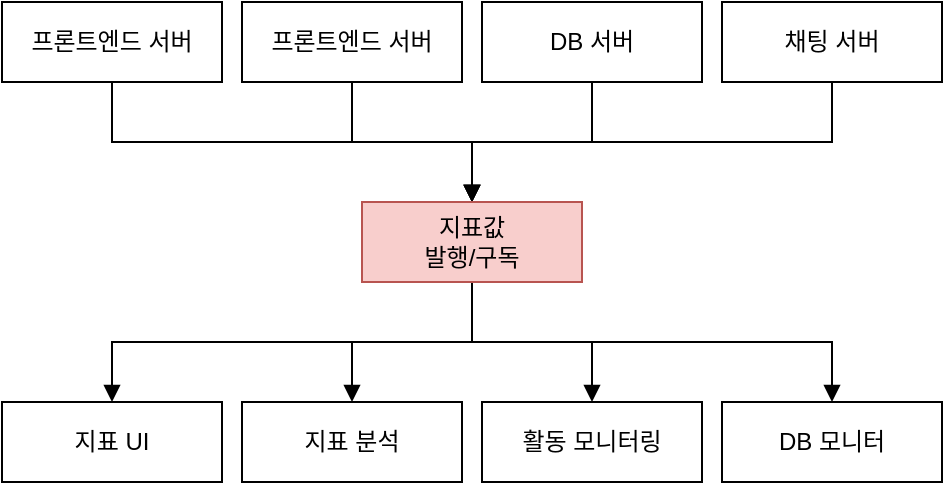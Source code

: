<mxfile version="24.7.5">
  <diagram name="페이지-1" id="aJzW5GNkEE1dbeW5jrAg">
    <mxGraphModel dx="1114" dy="894" grid="1" gridSize="10" guides="1" tooltips="1" connect="1" arrows="1" fold="1" page="1" pageScale="1" pageWidth="827" pageHeight="1169" math="0" shadow="0">
      <root>
        <mxCell id="0" />
        <mxCell id="1" parent="0" />
        <mxCell id="AuJ39ZWcQfxhMA6COfKJ-26" style="edgeStyle=orthogonalEdgeStyle;rounded=0;orthogonalLoop=1;jettySize=auto;html=1;entryX=0.5;entryY=0;entryDx=0;entryDy=0;endArrow=block;endFill=1;" edge="1" parent="1" source="AuJ39ZWcQfxhMA6COfKJ-5" target="AuJ39ZWcQfxhMA6COfKJ-25">
          <mxGeometry relative="1" as="geometry">
            <Array as="points">
              <mxPoint x="115" y="120" />
              <mxPoint x="295" y="120" />
            </Array>
          </mxGeometry>
        </mxCell>
        <mxCell id="AuJ39ZWcQfxhMA6COfKJ-5" value="프론트엔드 서버" style="rounded=0;whiteSpace=wrap;html=1;" vertex="1" parent="1">
          <mxGeometry x="60" y="50" width="110" height="40" as="geometry" />
        </mxCell>
        <mxCell id="AuJ39ZWcQfxhMA6COfKJ-27" style="edgeStyle=orthogonalEdgeStyle;rounded=0;orthogonalLoop=1;jettySize=auto;html=1;entryX=0.5;entryY=0;entryDx=0;entryDy=0;endArrow=block;endFill=1;" edge="1" parent="1" source="AuJ39ZWcQfxhMA6COfKJ-10" target="AuJ39ZWcQfxhMA6COfKJ-25">
          <mxGeometry relative="1" as="geometry" />
        </mxCell>
        <mxCell id="AuJ39ZWcQfxhMA6COfKJ-10" value="프론트엔드 서버" style="rounded=0;whiteSpace=wrap;html=1;" vertex="1" parent="1">
          <mxGeometry x="180" y="50" width="110" height="40" as="geometry" />
        </mxCell>
        <mxCell id="AuJ39ZWcQfxhMA6COfKJ-28" style="edgeStyle=orthogonalEdgeStyle;rounded=0;orthogonalLoop=1;jettySize=auto;html=1;entryX=0.5;entryY=0;entryDx=0;entryDy=0;endArrow=block;endFill=1;" edge="1" parent="1" source="AuJ39ZWcQfxhMA6COfKJ-15" target="AuJ39ZWcQfxhMA6COfKJ-25">
          <mxGeometry relative="1" as="geometry" />
        </mxCell>
        <mxCell id="AuJ39ZWcQfxhMA6COfKJ-15" value="DB 서버" style="rounded=0;whiteSpace=wrap;html=1;" vertex="1" parent="1">
          <mxGeometry x="300" y="50" width="110" height="40" as="geometry" />
        </mxCell>
        <mxCell id="AuJ39ZWcQfxhMA6COfKJ-29" style="edgeStyle=orthogonalEdgeStyle;rounded=0;orthogonalLoop=1;jettySize=auto;html=1;entryX=0.5;entryY=0;entryDx=0;entryDy=0;endArrow=block;endFill=1;" edge="1" parent="1" source="AuJ39ZWcQfxhMA6COfKJ-20" target="AuJ39ZWcQfxhMA6COfKJ-25">
          <mxGeometry relative="1" as="geometry">
            <Array as="points">
              <mxPoint x="475" y="120" />
              <mxPoint x="295" y="120" />
            </Array>
          </mxGeometry>
        </mxCell>
        <mxCell id="AuJ39ZWcQfxhMA6COfKJ-20" value="채팅 서버" style="rounded=0;whiteSpace=wrap;html=1;" vertex="1" parent="1">
          <mxGeometry x="420" y="50" width="110" height="40" as="geometry" />
        </mxCell>
        <mxCell id="AuJ39ZWcQfxhMA6COfKJ-21" value="지표 UI" style="rounded=0;whiteSpace=wrap;html=1;" vertex="1" parent="1">
          <mxGeometry x="60" y="250" width="110" height="40" as="geometry" />
        </mxCell>
        <mxCell id="AuJ39ZWcQfxhMA6COfKJ-22" value="지표 분석" style="rounded=0;whiteSpace=wrap;html=1;" vertex="1" parent="1">
          <mxGeometry x="180" y="250" width="110" height="40" as="geometry" />
        </mxCell>
        <mxCell id="AuJ39ZWcQfxhMA6COfKJ-23" value="활동 모니터링" style="rounded=0;whiteSpace=wrap;html=1;" vertex="1" parent="1">
          <mxGeometry x="300" y="250" width="110" height="40" as="geometry" />
        </mxCell>
        <mxCell id="AuJ39ZWcQfxhMA6COfKJ-24" value="DB 모니터" style="rounded=0;whiteSpace=wrap;html=1;" vertex="1" parent="1">
          <mxGeometry x="420" y="250" width="110" height="40" as="geometry" />
        </mxCell>
        <mxCell id="AuJ39ZWcQfxhMA6COfKJ-30" style="edgeStyle=orthogonalEdgeStyle;rounded=0;orthogonalLoop=1;jettySize=auto;html=1;endArrow=block;endFill=1;" edge="1" parent="1" source="AuJ39ZWcQfxhMA6COfKJ-25" target="AuJ39ZWcQfxhMA6COfKJ-21">
          <mxGeometry relative="1" as="geometry">
            <Array as="points">
              <mxPoint x="295" y="220" />
              <mxPoint x="115" y="220" />
            </Array>
          </mxGeometry>
        </mxCell>
        <mxCell id="AuJ39ZWcQfxhMA6COfKJ-31" style="edgeStyle=orthogonalEdgeStyle;rounded=0;orthogonalLoop=1;jettySize=auto;html=1;entryX=0.5;entryY=0;entryDx=0;entryDy=0;endArrow=block;endFill=1;" edge="1" parent="1" source="AuJ39ZWcQfxhMA6COfKJ-25" target="AuJ39ZWcQfxhMA6COfKJ-22">
          <mxGeometry relative="1" as="geometry" />
        </mxCell>
        <mxCell id="AuJ39ZWcQfxhMA6COfKJ-32" style="edgeStyle=orthogonalEdgeStyle;rounded=0;orthogonalLoop=1;jettySize=auto;html=1;endArrow=block;endFill=1;" edge="1" parent="1" source="AuJ39ZWcQfxhMA6COfKJ-25" target="AuJ39ZWcQfxhMA6COfKJ-23">
          <mxGeometry relative="1" as="geometry" />
        </mxCell>
        <mxCell id="AuJ39ZWcQfxhMA6COfKJ-33" style="edgeStyle=orthogonalEdgeStyle;rounded=0;orthogonalLoop=1;jettySize=auto;html=1;endArrow=block;endFill=1;" edge="1" parent="1" source="AuJ39ZWcQfxhMA6COfKJ-25" target="AuJ39ZWcQfxhMA6COfKJ-24">
          <mxGeometry relative="1" as="geometry">
            <Array as="points">
              <mxPoint x="295" y="220" />
              <mxPoint x="475" y="220" />
            </Array>
          </mxGeometry>
        </mxCell>
        <mxCell id="AuJ39ZWcQfxhMA6COfKJ-25" value="지표값&lt;div&gt;발행/구독&lt;/div&gt;" style="rounded=0;whiteSpace=wrap;html=1;fillColor=#f8cecc;strokeColor=#b85450;" vertex="1" parent="1">
          <mxGeometry x="240" y="150" width="110" height="40" as="geometry" />
        </mxCell>
      </root>
    </mxGraphModel>
  </diagram>
</mxfile>
